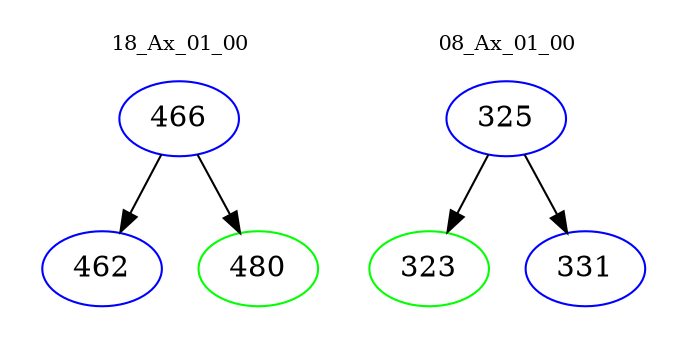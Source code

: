 digraph{
subgraph cluster_0 {
color = white
label = "18_Ax_01_00";
fontsize=10;
T0_466 [label="466", color="blue"]
T0_466 -> T0_462 [color="black"]
T0_462 [label="462", color="blue"]
T0_466 -> T0_480 [color="black"]
T0_480 [label="480", color="green"]
}
subgraph cluster_1 {
color = white
label = "08_Ax_01_00";
fontsize=10;
T1_325 [label="325", color="blue"]
T1_325 -> T1_323 [color="black"]
T1_323 [label="323", color="green"]
T1_325 -> T1_331 [color="black"]
T1_331 [label="331", color="blue"]
}
}
